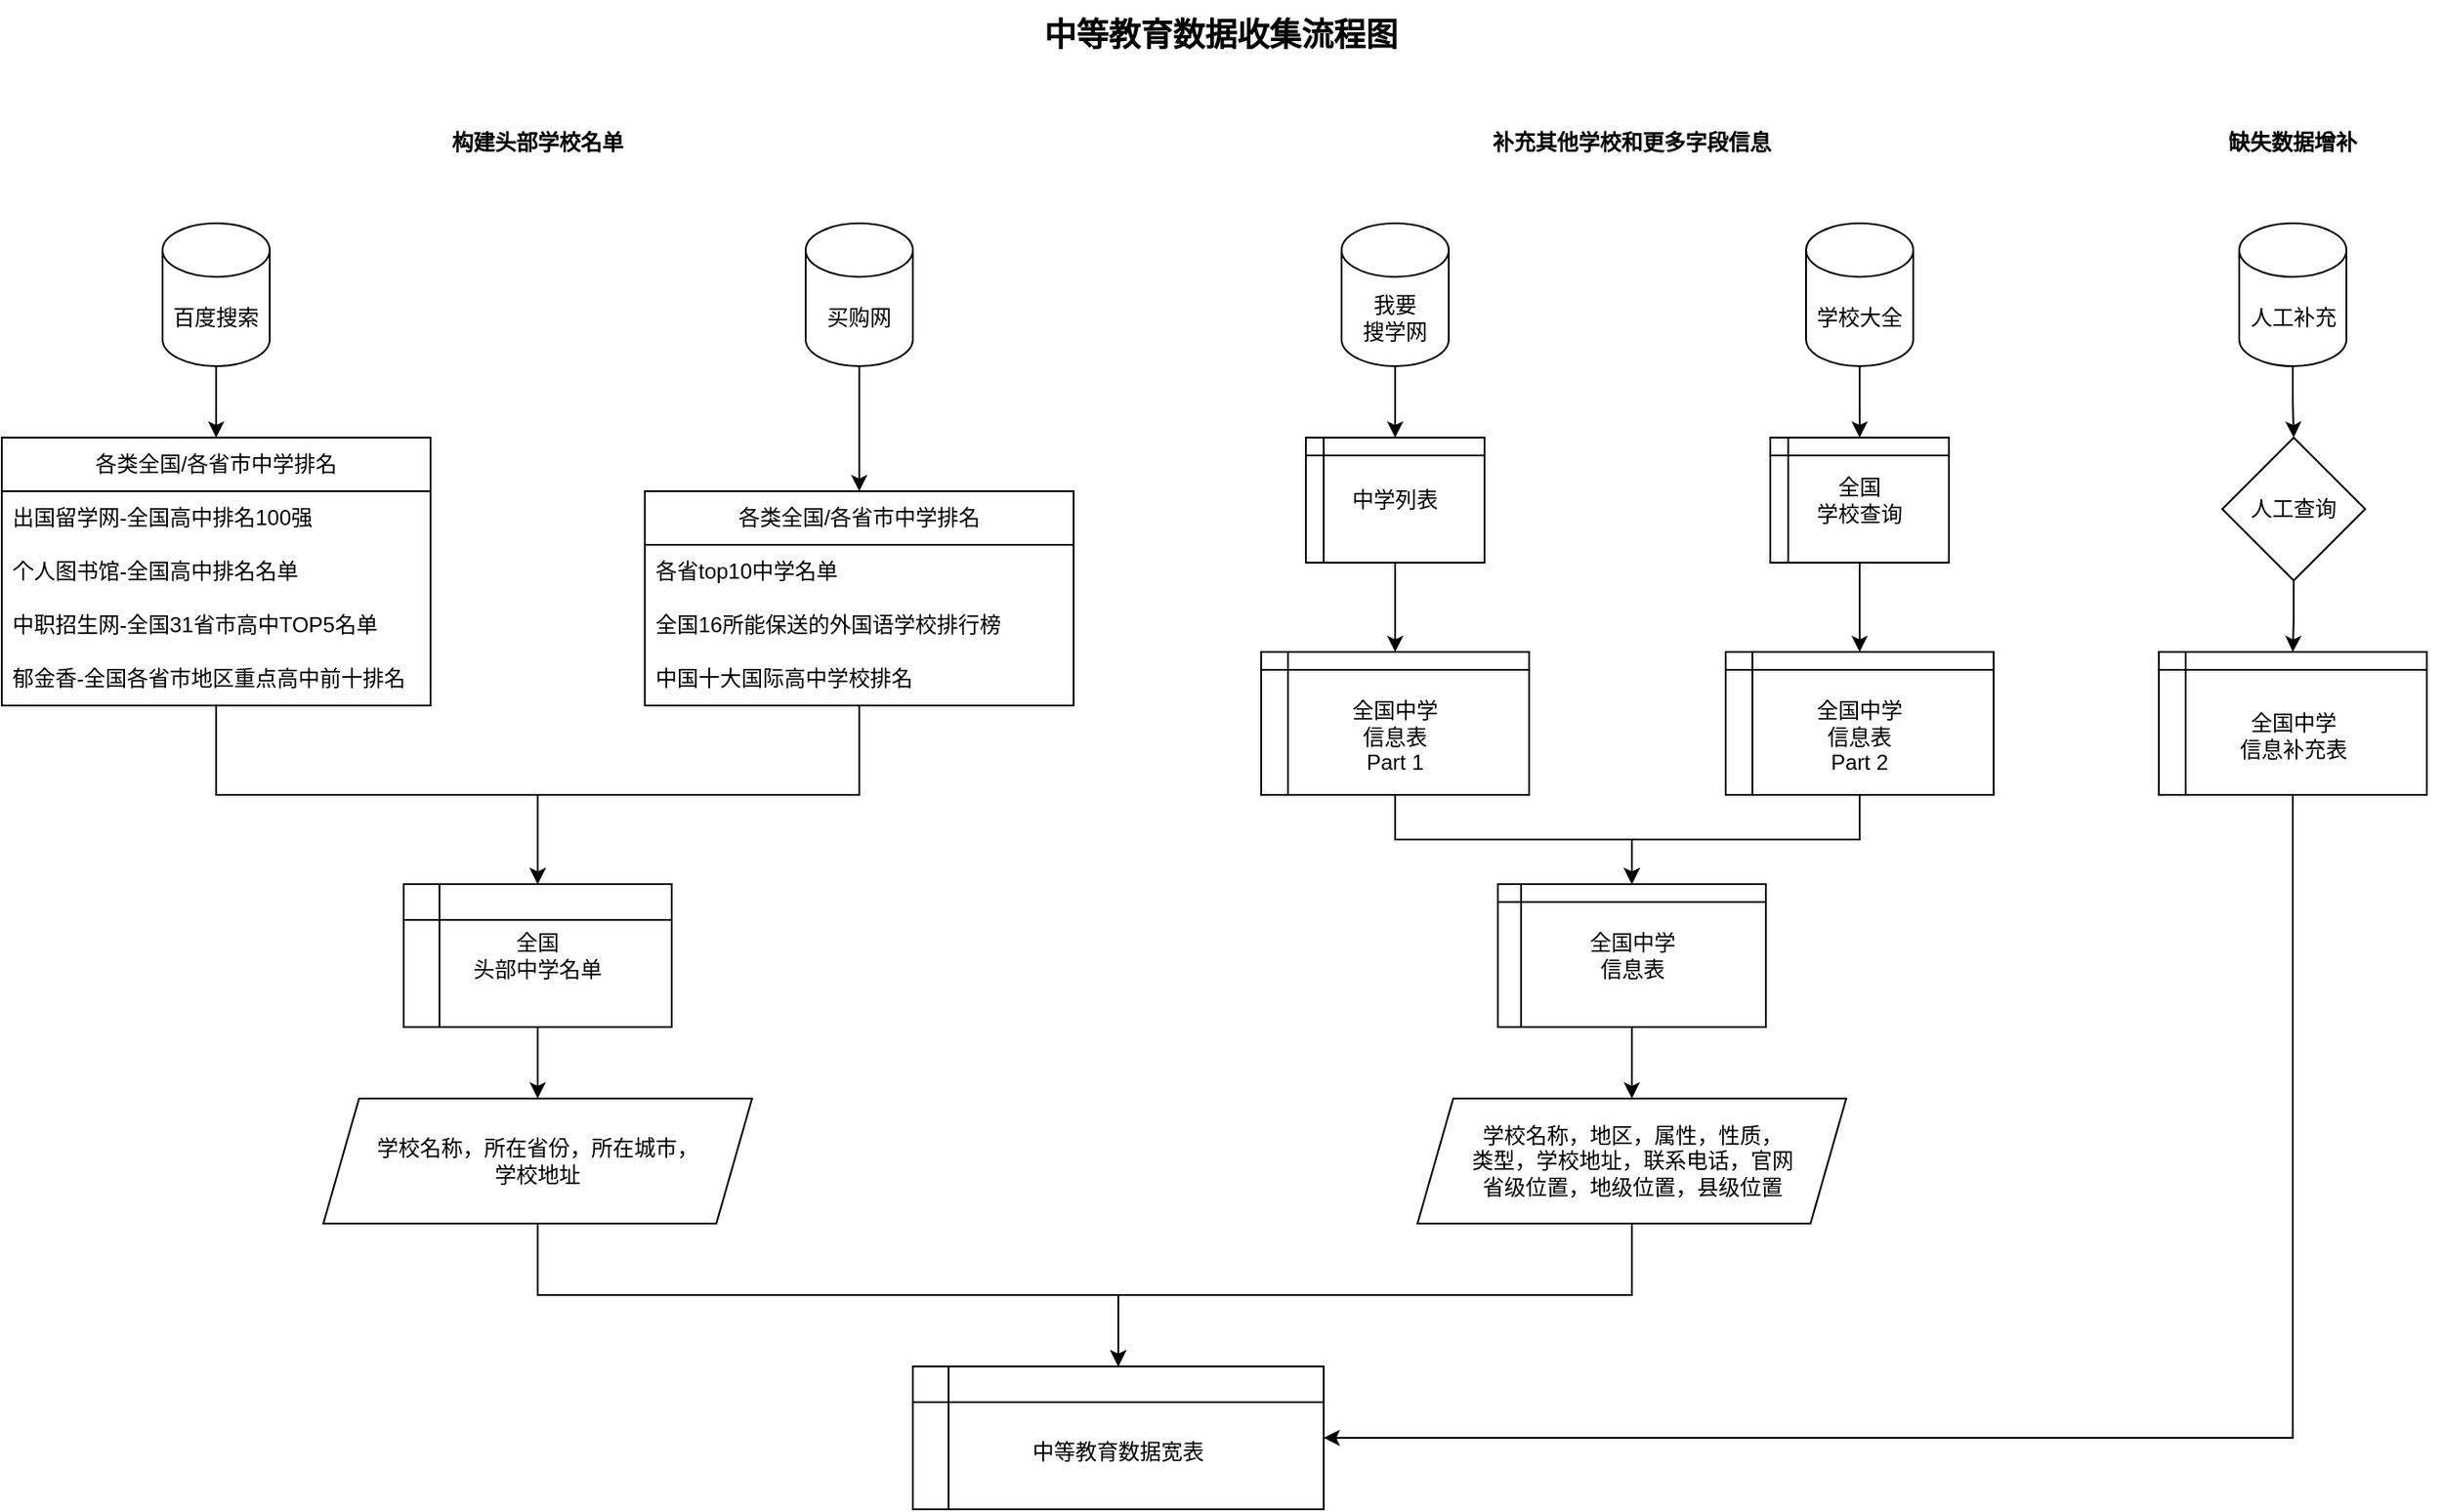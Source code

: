 <mxfile version="20.8.1" type="device"><diagram id="jbaBNE4Gf2p5gsu9LDrG" name="第 1 页"><mxGraphModel dx="2338" dy="1050" grid="1" gridSize="10" guides="1" tooltips="1" connect="1" arrows="1" fold="1" page="1" pageScale="1" pageWidth="1500" pageHeight="900" math="0" shadow="0"><root><mxCell id="0"/><mxCell id="1" parent="0"/><mxCell id="mv9f9bP3nl43zWjRMXDZ-7" style="edgeStyle=orthogonalEdgeStyle;rounded=0;orthogonalLoop=1;jettySize=auto;html=1;exitX=0.5;exitY=1;exitDx=0;exitDy=0;exitPerimeter=0;" parent="1" source="mv9f9bP3nl43zWjRMXDZ-1" target="mv9f9bP3nl43zWjRMXDZ-3" edge="1"><mxGeometry relative="1" as="geometry"/></mxCell><mxCell id="mv9f9bP3nl43zWjRMXDZ-1" value="百度搜索" style="shape=cylinder3;whiteSpace=wrap;html=1;boundedLbl=1;backgroundOutline=1;size=15;" parent="1" vertex="1"><mxGeometry x="158" y="153" width="60" height="80" as="geometry"/></mxCell><mxCell id="mv9f9bP3nl43zWjRMXDZ-2" value="&lt;b&gt;构建头部学校名单&lt;/b&gt;" style="text;html=1;strokeColor=none;fillColor=none;align=center;verticalAlign=middle;whiteSpace=wrap;rounded=0;" parent="1" vertex="1"><mxGeometry x="318" y="93" width="100" height="30" as="geometry"/></mxCell><mxCell id="mv9f9bP3nl43zWjRMXDZ-3" value="各类全国/各省市中学排名" style="swimlane;fontStyle=0;childLayout=stackLayout;horizontal=1;startSize=30;horizontalStack=0;resizeParent=1;resizeParentMax=0;resizeLast=0;collapsible=1;marginBottom=0;whiteSpace=wrap;html=1;" parent="1" vertex="1"><mxGeometry x="68" y="273" width="240" height="150" as="geometry"/></mxCell><mxCell id="mv9f9bP3nl43zWjRMXDZ-4" value="出国留学网-全国高中排名100强" style="text;strokeColor=none;fillColor=none;align=left;verticalAlign=middle;spacingLeft=4;spacingRight=4;overflow=hidden;points=[[0,0.5],[1,0.5]];portConstraint=eastwest;rotatable=0;whiteSpace=wrap;html=1;" parent="mv9f9bP3nl43zWjRMXDZ-3" vertex="1"><mxGeometry y="30" width="240" height="30" as="geometry"/></mxCell><mxCell id="mv9f9bP3nl43zWjRMXDZ-5" value="个人图书馆-全国高中排名名单" style="text;strokeColor=none;fillColor=none;align=left;verticalAlign=middle;spacingLeft=4;spacingRight=4;overflow=hidden;points=[[0,0.5],[1,0.5]];portConstraint=eastwest;rotatable=0;whiteSpace=wrap;html=1;" parent="mv9f9bP3nl43zWjRMXDZ-3" vertex="1"><mxGeometry y="60" width="240" height="30" as="geometry"/></mxCell><mxCell id="mv9f9bP3nl43zWjRMXDZ-6" value="中职招生网-全国31省市高中TOP5名单" style="text;strokeColor=none;fillColor=none;align=left;verticalAlign=middle;spacingLeft=4;spacingRight=4;overflow=hidden;points=[[0,0.5],[1,0.5]];portConstraint=eastwest;rotatable=0;whiteSpace=wrap;html=1;" parent="mv9f9bP3nl43zWjRMXDZ-3" vertex="1"><mxGeometry y="90" width="240" height="30" as="geometry"/></mxCell><mxCell id="mv9f9bP3nl43zWjRMXDZ-9" value="郁金香-全国各省市地区重点高中前十排名" style="text;strokeColor=none;fillColor=none;align=left;verticalAlign=middle;spacingLeft=4;spacingRight=4;overflow=hidden;points=[[0,0.5],[1,0.5]];portConstraint=eastwest;rotatable=0;whiteSpace=wrap;html=1;" parent="mv9f9bP3nl43zWjRMXDZ-3" vertex="1"><mxGeometry y="120" width="240" height="30" as="geometry"/></mxCell><mxCell id="mv9f9bP3nl43zWjRMXDZ-17" style="edgeStyle=orthogonalEdgeStyle;rounded=0;orthogonalLoop=1;jettySize=auto;html=1;exitX=0.5;exitY=1;exitDx=0;exitDy=0;exitPerimeter=0;" parent="1" source="mv9f9bP3nl43zWjRMXDZ-10" target="mv9f9bP3nl43zWjRMXDZ-12" edge="1"><mxGeometry relative="1" as="geometry"/></mxCell><mxCell id="mv9f9bP3nl43zWjRMXDZ-10" value="买购网" style="shape=cylinder3;whiteSpace=wrap;html=1;boundedLbl=1;backgroundOutline=1;size=15;" parent="1" vertex="1"><mxGeometry x="518" y="153" width="60" height="80" as="geometry"/></mxCell><mxCell id="mv9f9bP3nl43zWjRMXDZ-12" value="各类全国/各省市中学排名" style="swimlane;fontStyle=0;childLayout=stackLayout;horizontal=1;startSize=30;horizontalStack=0;resizeParent=1;resizeParentMax=0;resizeLast=0;collapsible=1;marginBottom=0;whiteSpace=wrap;html=1;" parent="1" vertex="1"><mxGeometry x="428" y="303" width="240" height="120" as="geometry"/></mxCell><mxCell id="mv9f9bP3nl43zWjRMXDZ-13" value="各省top10中学名单" style="text;strokeColor=none;fillColor=none;align=left;verticalAlign=middle;spacingLeft=4;spacingRight=4;overflow=hidden;points=[[0,0.5],[1,0.5]];portConstraint=eastwest;rotatable=0;whiteSpace=wrap;html=1;" parent="mv9f9bP3nl43zWjRMXDZ-12" vertex="1"><mxGeometry y="30" width="240" height="30" as="geometry"/></mxCell><mxCell id="mv9f9bP3nl43zWjRMXDZ-14" value="全国16所能保送的外国语学校排行榜" style="text;strokeColor=none;fillColor=none;align=left;verticalAlign=middle;spacingLeft=4;spacingRight=4;overflow=hidden;points=[[0,0.5],[1,0.5]];portConstraint=eastwest;rotatable=0;whiteSpace=wrap;html=1;" parent="mv9f9bP3nl43zWjRMXDZ-12" vertex="1"><mxGeometry y="60" width="240" height="30" as="geometry"/></mxCell><mxCell id="mv9f9bP3nl43zWjRMXDZ-15" value="中国十大国际高中学校排名" style="text;strokeColor=none;fillColor=none;align=left;verticalAlign=middle;spacingLeft=4;spacingRight=4;overflow=hidden;points=[[0,0.5],[1,0.5]];portConstraint=eastwest;rotatable=0;whiteSpace=wrap;html=1;" parent="mv9f9bP3nl43zWjRMXDZ-12" vertex="1"><mxGeometry y="90" width="240" height="30" as="geometry"/></mxCell><mxCell id="mv9f9bP3nl43zWjRMXDZ-23" style="edgeStyle=orthogonalEdgeStyle;rounded=0;orthogonalLoop=1;jettySize=auto;html=1;exitX=0.5;exitY=1;exitDx=0;exitDy=0;" parent="1" source="mv9f9bP3nl43zWjRMXDZ-18" target="mv9f9bP3nl43zWjRMXDZ-21" edge="1"><mxGeometry relative="1" as="geometry"/></mxCell><mxCell id="mv9f9bP3nl43zWjRMXDZ-18" value="全国&lt;br&gt;头部中学名单" style="shape=internalStorage;whiteSpace=wrap;html=1;backgroundOutline=1;" parent="1" vertex="1"><mxGeometry x="293" y="523" width="150" height="80" as="geometry"/></mxCell><mxCell id="mv9f9bP3nl43zWjRMXDZ-20" style="edgeStyle=orthogonalEdgeStyle;rounded=0;orthogonalLoop=1;jettySize=auto;html=1;exitX=0.5;exitY=1;exitDx=0;exitDy=0;entryX=0.5;entryY=0;entryDx=0;entryDy=0;exitPerimeter=0;" parent="1" source="mv9f9bP3nl43zWjRMXDZ-9" target="mv9f9bP3nl43zWjRMXDZ-18" edge="1"><mxGeometry relative="1" as="geometry"/></mxCell><mxCell id="mv9f9bP3nl43zWjRMXDZ-50" style="edgeStyle=orthogonalEdgeStyle;rounded=0;orthogonalLoop=1;jettySize=auto;html=1;exitX=0.5;exitY=1;exitDx=0;exitDy=0;entryX=0.5;entryY=0;entryDx=0;entryDy=0;" parent="1" source="mv9f9bP3nl43zWjRMXDZ-21" target="mv9f9bP3nl43zWjRMXDZ-49" edge="1"><mxGeometry relative="1" as="geometry"/></mxCell><mxCell id="mv9f9bP3nl43zWjRMXDZ-21" value="学校名称，所在省份，所在城市，&lt;br&gt;学校地址" style="shape=parallelogram;perimeter=parallelogramPerimeter;whiteSpace=wrap;html=1;fixedSize=1;" parent="1" vertex="1"><mxGeometry x="248" y="643" width="240" height="70" as="geometry"/></mxCell><mxCell id="mv9f9bP3nl43zWjRMXDZ-22" style="edgeStyle=orthogonalEdgeStyle;rounded=0;orthogonalLoop=1;jettySize=auto;html=1;exitX=0.5;exitY=1;exitDx=0;exitDy=0;entryX=0.5;entryY=0;entryDx=0;entryDy=0;exitPerimeter=0;" parent="1" source="mv9f9bP3nl43zWjRMXDZ-15" target="mv9f9bP3nl43zWjRMXDZ-18" edge="1"><mxGeometry relative="1" as="geometry"/></mxCell><mxCell id="mv9f9bP3nl43zWjRMXDZ-26" style="edgeStyle=orthogonalEdgeStyle;rounded=0;orthogonalLoop=1;jettySize=auto;html=1;exitX=0.5;exitY=1;exitDx=0;exitDy=0;exitPerimeter=0;" parent="1" source="mv9f9bP3nl43zWjRMXDZ-24" target="mv9f9bP3nl43zWjRMXDZ-25" edge="1"><mxGeometry relative="1" as="geometry"/></mxCell><mxCell id="mv9f9bP3nl43zWjRMXDZ-24" value="我要&lt;br&gt;搜学网" style="shape=cylinder3;whiteSpace=wrap;html=1;boundedLbl=1;backgroundOutline=1;size=15;" parent="1" vertex="1"><mxGeometry x="818" y="153" width="60" height="80" as="geometry"/></mxCell><mxCell id="mv9f9bP3nl43zWjRMXDZ-28" style="edgeStyle=orthogonalEdgeStyle;rounded=0;orthogonalLoop=1;jettySize=auto;html=1;exitX=0.5;exitY=1;exitDx=0;exitDy=0;entryX=0.5;entryY=0;entryDx=0;entryDy=0;" parent="1" source="mv9f9bP3nl43zWjRMXDZ-25" target="mv9f9bP3nl43zWjRMXDZ-27" edge="1"><mxGeometry relative="1" as="geometry"/></mxCell><mxCell id="mv9f9bP3nl43zWjRMXDZ-25" value="中学列表" style="shape=internalStorage;whiteSpace=wrap;html=1;backgroundOutline=1;dx=10;dy=10;" parent="1" vertex="1"><mxGeometry x="798" y="273" width="100" height="70" as="geometry"/></mxCell><mxCell id="mv9f9bP3nl43zWjRMXDZ-36" style="edgeStyle=orthogonalEdgeStyle;rounded=0;orthogonalLoop=1;jettySize=auto;html=1;exitX=0.5;exitY=1;exitDx=0;exitDy=0;" parent="1" source="mv9f9bP3nl43zWjRMXDZ-27" target="mv9f9bP3nl43zWjRMXDZ-34" edge="1"><mxGeometry relative="1" as="geometry"/></mxCell><mxCell id="mv9f9bP3nl43zWjRMXDZ-27" value="&lt;br&gt;全国中学&lt;br&gt;信息表&lt;br&gt;Part 1" style="shape=internalStorage;whiteSpace=wrap;html=1;backgroundOutline=1;dx=15;dy=10;" parent="1" vertex="1"><mxGeometry x="773" y="393" width="150" height="80" as="geometry"/></mxCell><mxCell id="mv9f9bP3nl43zWjRMXDZ-31" style="edgeStyle=orthogonalEdgeStyle;rounded=0;orthogonalLoop=1;jettySize=auto;html=1;exitX=0.5;exitY=1;exitDx=0;exitDy=0;exitPerimeter=0;entryX=0.5;entryY=0;entryDx=0;entryDy=0;" parent="1" source="mv9f9bP3nl43zWjRMXDZ-29" target="mv9f9bP3nl43zWjRMXDZ-30" edge="1"><mxGeometry relative="1" as="geometry"/></mxCell><mxCell id="mv9f9bP3nl43zWjRMXDZ-29" value="学校大全" style="shape=cylinder3;whiteSpace=wrap;html=1;boundedLbl=1;backgroundOutline=1;size=15;" parent="1" vertex="1"><mxGeometry x="1078" y="153" width="60" height="80" as="geometry"/></mxCell><mxCell id="mv9f9bP3nl43zWjRMXDZ-33" style="edgeStyle=orthogonalEdgeStyle;rounded=0;orthogonalLoop=1;jettySize=auto;html=1;exitX=0.5;exitY=1;exitDx=0;exitDy=0;" parent="1" source="mv9f9bP3nl43zWjRMXDZ-30" target="mv9f9bP3nl43zWjRMXDZ-32" edge="1"><mxGeometry relative="1" as="geometry"/></mxCell><mxCell id="mv9f9bP3nl43zWjRMXDZ-30" value="全国&lt;br&gt;学校查询" style="shape=internalStorage;whiteSpace=wrap;html=1;backgroundOutline=1;dx=10;dy=10;" parent="1" vertex="1"><mxGeometry x="1058" y="273" width="100" height="70" as="geometry"/></mxCell><mxCell id="mv9f9bP3nl43zWjRMXDZ-39" style="edgeStyle=orthogonalEdgeStyle;rounded=0;orthogonalLoop=1;jettySize=auto;html=1;exitX=0.5;exitY=1;exitDx=0;exitDy=0;entryX=0.5;entryY=0;entryDx=0;entryDy=0;" parent="1" source="mv9f9bP3nl43zWjRMXDZ-32" target="mv9f9bP3nl43zWjRMXDZ-34" edge="1"><mxGeometry relative="1" as="geometry"/></mxCell><mxCell id="mv9f9bP3nl43zWjRMXDZ-32" value="&lt;br&gt;全国中学&lt;br&gt;信息表&lt;br&gt;Part 2" style="shape=internalStorage;whiteSpace=wrap;html=1;backgroundOutline=1;dx=15;dy=10;" parent="1" vertex="1"><mxGeometry x="1033" y="393" width="150" height="80" as="geometry"/></mxCell><mxCell id="mv9f9bP3nl43zWjRMXDZ-41" style="edgeStyle=orthogonalEdgeStyle;rounded=0;orthogonalLoop=1;jettySize=auto;html=1;exitX=0.5;exitY=1;exitDx=0;exitDy=0;" parent="1" source="mv9f9bP3nl43zWjRMXDZ-34" target="mv9f9bP3nl43zWjRMXDZ-40" edge="1"><mxGeometry relative="1" as="geometry"/></mxCell><mxCell id="mv9f9bP3nl43zWjRMXDZ-34" value="全国中学&lt;br&gt;信息表" style="shape=internalStorage;whiteSpace=wrap;html=1;backgroundOutline=1;dx=13;dy=10;" parent="1" vertex="1"><mxGeometry x="905.5" y="523" width="150" height="80" as="geometry"/></mxCell><mxCell id="mv9f9bP3nl43zWjRMXDZ-35" value="&lt;b&gt;补充其他学校和更多字段信息&lt;/b&gt;" style="text;html=1;strokeColor=none;fillColor=none;align=center;verticalAlign=middle;whiteSpace=wrap;rounded=0;" parent="1" vertex="1"><mxGeometry x="898" y="93" width="165" height="30" as="geometry"/></mxCell><mxCell id="mv9f9bP3nl43zWjRMXDZ-51" style="edgeStyle=orthogonalEdgeStyle;rounded=0;orthogonalLoop=1;jettySize=auto;html=1;exitX=0.5;exitY=1;exitDx=0;exitDy=0;" parent="1" source="mv9f9bP3nl43zWjRMXDZ-40" target="mv9f9bP3nl43zWjRMXDZ-49" edge="1"><mxGeometry relative="1" as="geometry"/></mxCell><mxCell id="mv9f9bP3nl43zWjRMXDZ-40" value="学校名称，地区，属性，性质，&lt;br&gt;类型，学校地址，联系电话，官网&lt;br&gt;省级位置，地级位置，县级位置" style="shape=parallelogram;perimeter=parallelogramPerimeter;whiteSpace=wrap;html=1;fixedSize=1;" parent="1" vertex="1"><mxGeometry x="860.5" y="643" width="240" height="70" as="geometry"/></mxCell><mxCell id="mv9f9bP3nl43zWjRMXDZ-42" value="&lt;b&gt;缺失数据增补&lt;/b&gt;" style="text;html=1;strokeColor=none;fillColor=none;align=center;verticalAlign=middle;whiteSpace=wrap;rounded=0;" parent="1" vertex="1"><mxGeometry x="1268" y="93" width="165" height="30" as="geometry"/></mxCell><mxCell id="mv9f9bP3nl43zWjRMXDZ-47" style="edgeStyle=orthogonalEdgeStyle;rounded=0;orthogonalLoop=1;jettySize=auto;html=1;exitX=0.5;exitY=1;exitDx=0;exitDy=0;exitPerimeter=0;" parent="1" source="mv9f9bP3nl43zWjRMXDZ-43" target="mv9f9bP3nl43zWjRMXDZ-44" edge="1"><mxGeometry relative="1" as="geometry"/></mxCell><mxCell id="mv9f9bP3nl43zWjRMXDZ-43" value="人工补充" style="shape=cylinder3;whiteSpace=wrap;html=1;boundedLbl=1;backgroundOutline=1;size=15;" parent="1" vertex="1"><mxGeometry x="1320.5" y="153" width="60" height="80" as="geometry"/></mxCell><mxCell id="mv9f9bP3nl43zWjRMXDZ-48" style="edgeStyle=orthogonalEdgeStyle;rounded=0;orthogonalLoop=1;jettySize=auto;html=1;exitX=0.5;exitY=1;exitDx=0;exitDy=0;entryX=0.5;entryY=0;entryDx=0;entryDy=0;" parent="1" source="mv9f9bP3nl43zWjRMXDZ-44" target="mv9f9bP3nl43zWjRMXDZ-46" edge="1"><mxGeometry relative="1" as="geometry"/></mxCell><mxCell id="mv9f9bP3nl43zWjRMXDZ-44" value="人工查询" style="rhombus;whiteSpace=wrap;html=1;" parent="1" vertex="1"><mxGeometry x="1311" y="273" width="80" height="80" as="geometry"/></mxCell><mxCell id="mv9f9bP3nl43zWjRMXDZ-52" style="edgeStyle=orthogonalEdgeStyle;rounded=0;orthogonalLoop=1;jettySize=auto;html=1;exitX=0.5;exitY=1;exitDx=0;exitDy=0;entryX=1;entryY=0.5;entryDx=0;entryDy=0;" parent="1" source="mv9f9bP3nl43zWjRMXDZ-46" target="mv9f9bP3nl43zWjRMXDZ-49" edge="1"><mxGeometry relative="1" as="geometry"/></mxCell><mxCell id="mv9f9bP3nl43zWjRMXDZ-46" value="&lt;br&gt;全国中学&lt;br&gt;信息补充表" style="shape=internalStorage;whiteSpace=wrap;html=1;backgroundOutline=1;dx=15;dy=10;" parent="1" vertex="1"><mxGeometry x="1275.5" y="393" width="150" height="80" as="geometry"/></mxCell><mxCell id="mv9f9bP3nl43zWjRMXDZ-49" value="&lt;br&gt;中等教育数据宽表" style="shape=internalStorage;whiteSpace=wrap;html=1;backgroundOutline=1;" parent="1" vertex="1"><mxGeometry x="578" y="793" width="230" height="80" as="geometry"/></mxCell><mxCell id="hPredUbpPgm6YYBOGjFJ-1" value="&lt;font style=&quot;font-size: 18px;&quot;&gt;&lt;b&gt;中等教育数据收集流程图&lt;/b&gt;&lt;/font&gt;" style="text;html=1;align=center;verticalAlign=middle;resizable=0;points=[];autosize=1;strokeColor=none;fillColor=none;" vertex="1" parent="1"><mxGeometry x="640" y="28" width="220" height="40" as="geometry"/></mxCell></root></mxGraphModel></diagram></mxfile>